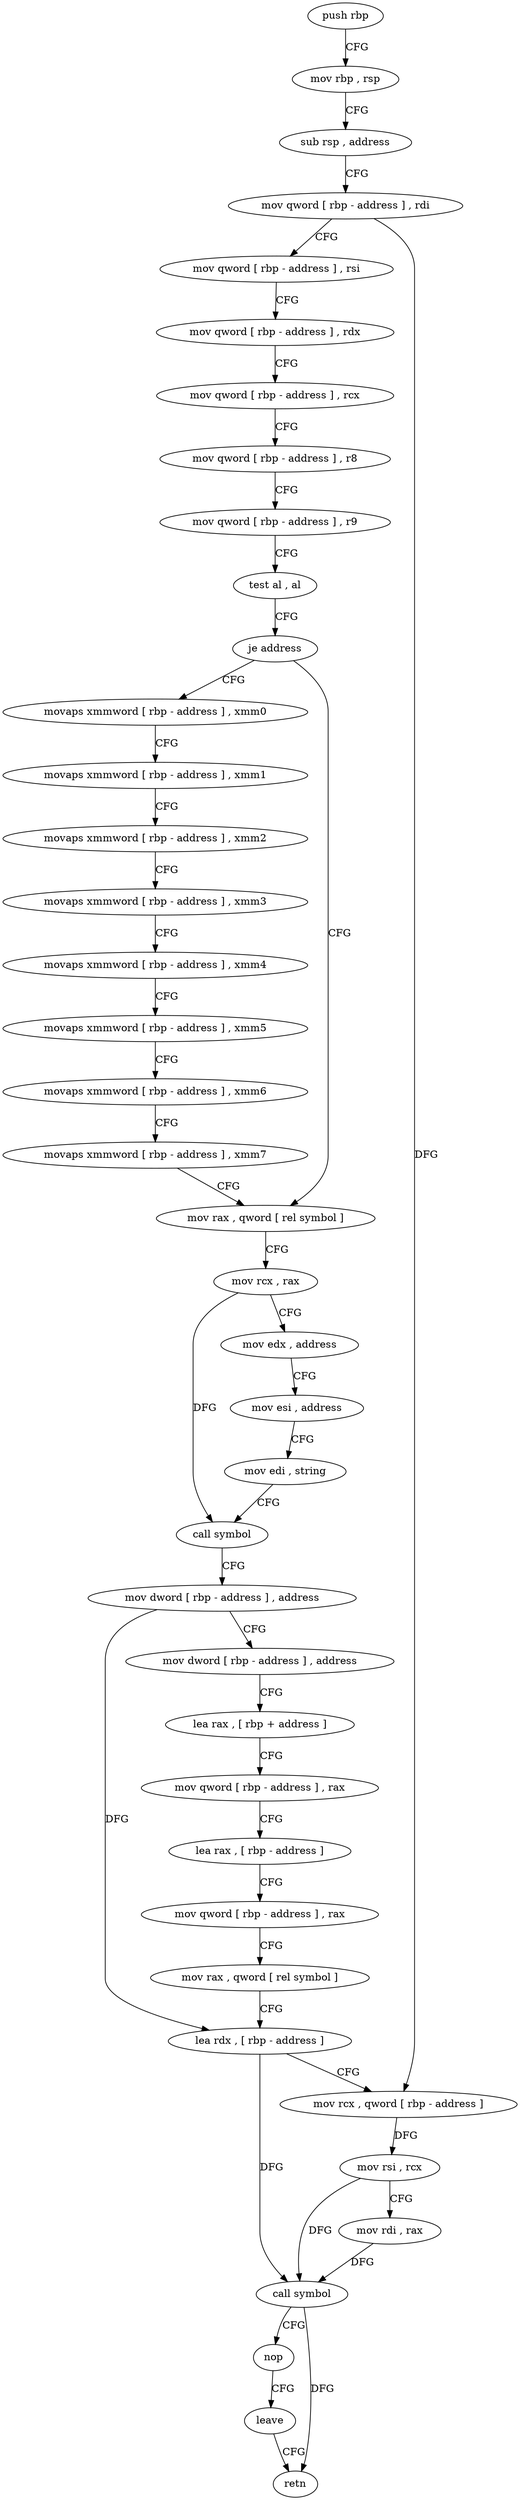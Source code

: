 digraph "func" {
"4326205" [label = "push rbp" ]
"4326206" [label = "mov rbp , rsp" ]
"4326209" [label = "sub rsp , address" ]
"4326216" [label = "mov qword [ rbp - address ] , rdi" ]
"4326223" [label = "mov qword [ rbp - address ] , rsi" ]
"4326230" [label = "mov qword [ rbp - address ] , rdx" ]
"4326237" [label = "mov qword [ rbp - address ] , rcx" ]
"4326244" [label = "mov qword [ rbp - address ] , r8" ]
"4326251" [label = "mov qword [ rbp - address ] , r9" ]
"4326258" [label = "test al , al" ]
"4326260" [label = "je address" ]
"4326294" [label = "mov rax , qword [ rel symbol ]" ]
"4326262" [label = "movaps xmmword [ rbp - address ] , xmm0" ]
"4326301" [label = "mov rcx , rax" ]
"4326304" [label = "mov edx , address" ]
"4326309" [label = "mov esi , address" ]
"4326314" [label = "mov edi , string" ]
"4326319" [label = "call symbol" ]
"4326324" [label = "mov dword [ rbp - address ] , address" ]
"4326334" [label = "mov dword [ rbp - address ] , address" ]
"4326344" [label = "lea rax , [ rbp + address ]" ]
"4326348" [label = "mov qword [ rbp - address ] , rax" ]
"4326355" [label = "lea rax , [ rbp - address ]" ]
"4326362" [label = "mov qword [ rbp - address ] , rax" ]
"4326369" [label = "mov rax , qword [ rel symbol ]" ]
"4326376" [label = "lea rdx , [ rbp - address ]" ]
"4326383" [label = "mov rcx , qword [ rbp - address ]" ]
"4326390" [label = "mov rsi , rcx" ]
"4326393" [label = "mov rdi , rax" ]
"4326396" [label = "call symbol" ]
"4326401" [label = "nop" ]
"4326402" [label = "leave" ]
"4326403" [label = "retn" ]
"4326266" [label = "movaps xmmword [ rbp - address ] , xmm1" ]
"4326270" [label = "movaps xmmword [ rbp - address ] , xmm2" ]
"4326274" [label = "movaps xmmword [ rbp - address ] , xmm3" ]
"4326278" [label = "movaps xmmword [ rbp - address ] , xmm4" ]
"4326282" [label = "movaps xmmword [ rbp - address ] , xmm5" ]
"4326286" [label = "movaps xmmword [ rbp - address ] , xmm6" ]
"4326290" [label = "movaps xmmword [ rbp - address ] , xmm7" ]
"4326205" -> "4326206" [ label = "CFG" ]
"4326206" -> "4326209" [ label = "CFG" ]
"4326209" -> "4326216" [ label = "CFG" ]
"4326216" -> "4326223" [ label = "CFG" ]
"4326216" -> "4326383" [ label = "DFG" ]
"4326223" -> "4326230" [ label = "CFG" ]
"4326230" -> "4326237" [ label = "CFG" ]
"4326237" -> "4326244" [ label = "CFG" ]
"4326244" -> "4326251" [ label = "CFG" ]
"4326251" -> "4326258" [ label = "CFG" ]
"4326258" -> "4326260" [ label = "CFG" ]
"4326260" -> "4326294" [ label = "CFG" ]
"4326260" -> "4326262" [ label = "CFG" ]
"4326294" -> "4326301" [ label = "CFG" ]
"4326262" -> "4326266" [ label = "CFG" ]
"4326301" -> "4326304" [ label = "CFG" ]
"4326301" -> "4326319" [ label = "DFG" ]
"4326304" -> "4326309" [ label = "CFG" ]
"4326309" -> "4326314" [ label = "CFG" ]
"4326314" -> "4326319" [ label = "CFG" ]
"4326319" -> "4326324" [ label = "CFG" ]
"4326324" -> "4326334" [ label = "CFG" ]
"4326324" -> "4326376" [ label = "DFG" ]
"4326334" -> "4326344" [ label = "CFG" ]
"4326344" -> "4326348" [ label = "CFG" ]
"4326348" -> "4326355" [ label = "CFG" ]
"4326355" -> "4326362" [ label = "CFG" ]
"4326362" -> "4326369" [ label = "CFG" ]
"4326369" -> "4326376" [ label = "CFG" ]
"4326376" -> "4326383" [ label = "CFG" ]
"4326376" -> "4326396" [ label = "DFG" ]
"4326383" -> "4326390" [ label = "DFG" ]
"4326390" -> "4326393" [ label = "CFG" ]
"4326390" -> "4326396" [ label = "DFG" ]
"4326393" -> "4326396" [ label = "DFG" ]
"4326396" -> "4326401" [ label = "CFG" ]
"4326396" -> "4326403" [ label = "DFG" ]
"4326401" -> "4326402" [ label = "CFG" ]
"4326402" -> "4326403" [ label = "CFG" ]
"4326266" -> "4326270" [ label = "CFG" ]
"4326270" -> "4326274" [ label = "CFG" ]
"4326274" -> "4326278" [ label = "CFG" ]
"4326278" -> "4326282" [ label = "CFG" ]
"4326282" -> "4326286" [ label = "CFG" ]
"4326286" -> "4326290" [ label = "CFG" ]
"4326290" -> "4326294" [ label = "CFG" ]
}
